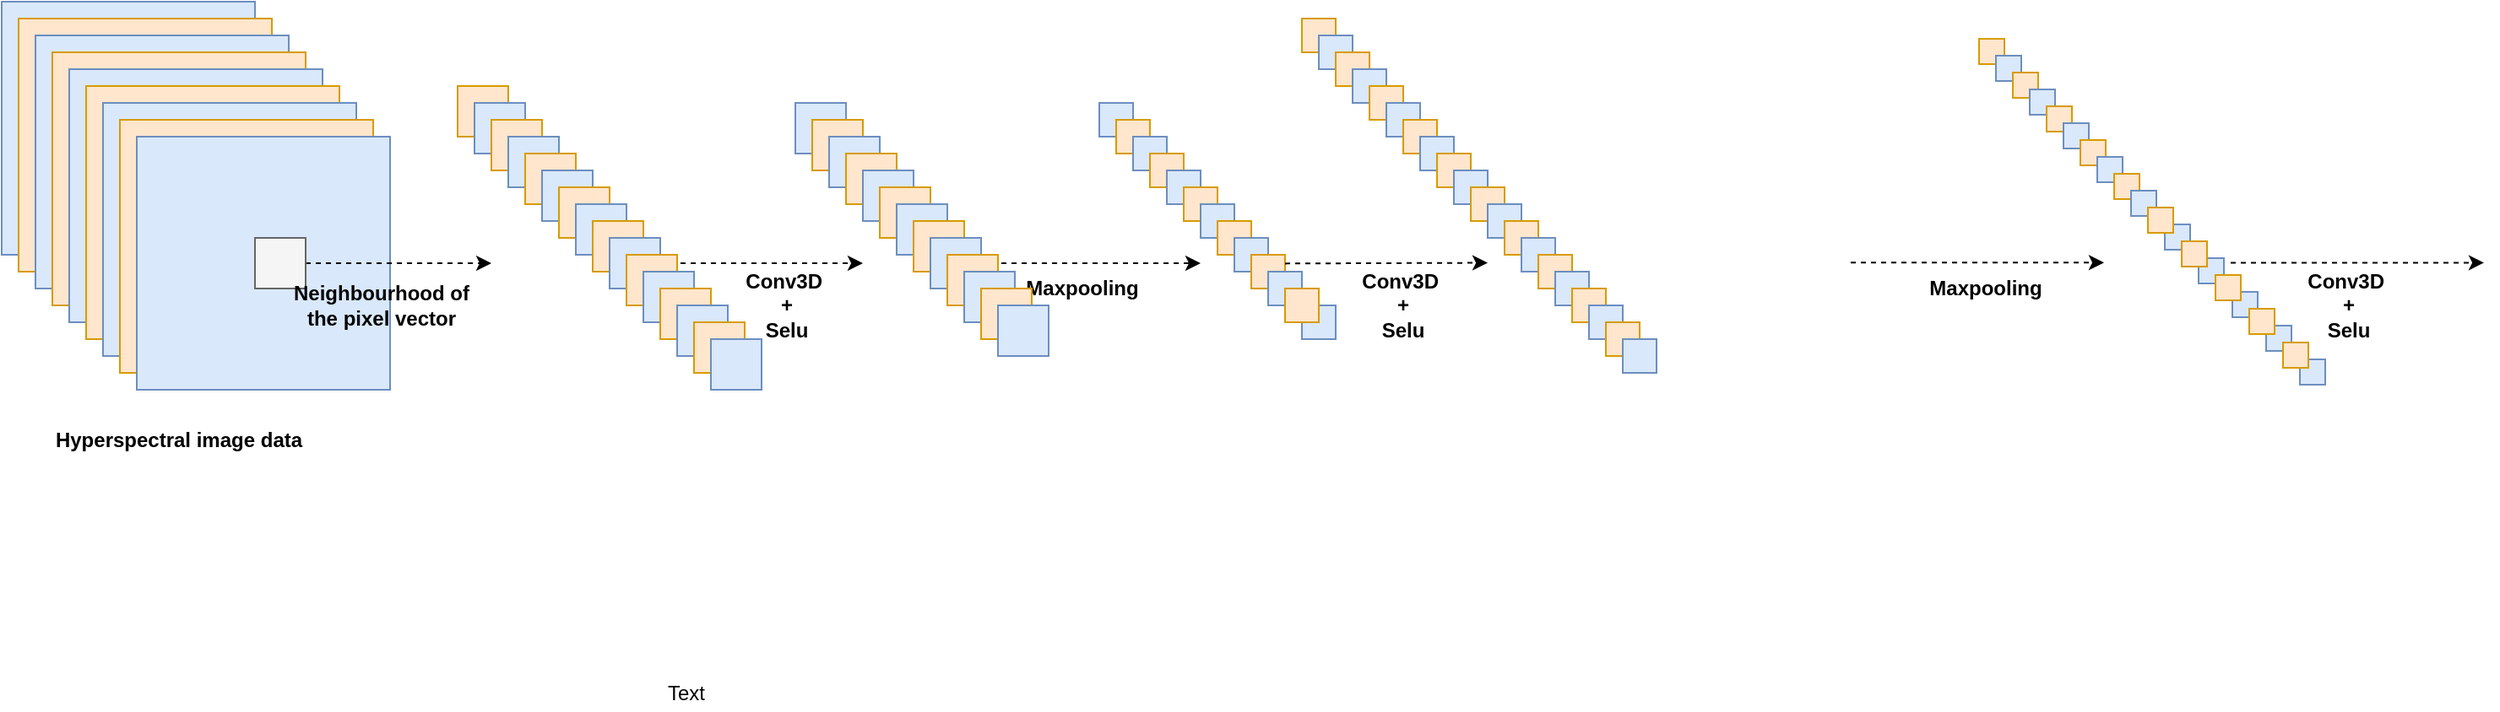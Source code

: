 <mxfile version="13.7.8" type="github">
  <diagram id="l_VRbaYY5x8nG968U9lK" name="Page-1">
    <mxGraphModel dx="1102" dy="582" grid="1" gridSize="10" guides="1" tooltips="1" connect="1" arrows="1" fold="1" page="1" pageScale="1" pageWidth="827" pageHeight="1169" math="0" shadow="0">
      <root>
        <mxCell id="0" />
        <mxCell id="1" parent="0" />
        <mxCell id="CNsvlzbDIOFofRBmc1B0-2" value="" style="whiteSpace=wrap;html=1;aspect=fixed;fillColor=#dae8fc;strokeColor=#6c8ebf;" vertex="1" parent="1">
          <mxGeometry x="30" y="140" width="150" height="150" as="geometry" />
        </mxCell>
        <mxCell id="CNsvlzbDIOFofRBmc1B0-5" value="" style="whiteSpace=wrap;html=1;aspect=fixed;fillColor=#ffe6cc;strokeColor=#d79b00;" vertex="1" parent="1">
          <mxGeometry x="40" y="150" width="150" height="150" as="geometry" />
        </mxCell>
        <mxCell id="CNsvlzbDIOFofRBmc1B0-6" value="" style="whiteSpace=wrap;html=1;aspect=fixed;fillColor=#dae8fc;strokeColor=#6c8ebf;" vertex="1" parent="1">
          <mxGeometry x="50" y="160" width="150" height="150" as="geometry" />
        </mxCell>
        <mxCell id="CNsvlzbDIOFofRBmc1B0-7" value="" style="whiteSpace=wrap;html=1;aspect=fixed;fillColor=#ffe6cc;strokeColor=#d79b00;" vertex="1" parent="1">
          <mxGeometry x="60" y="170" width="150" height="150" as="geometry" />
        </mxCell>
        <mxCell id="CNsvlzbDIOFofRBmc1B0-8" value="" style="whiteSpace=wrap;html=1;aspect=fixed;fillColor=#dae8fc;strokeColor=#6c8ebf;" vertex="1" parent="1">
          <mxGeometry x="70" y="180" width="150" height="150" as="geometry" />
        </mxCell>
        <mxCell id="CNsvlzbDIOFofRBmc1B0-9" value="" style="whiteSpace=wrap;html=1;aspect=fixed;fillColor=#ffe6cc;strokeColor=#d79b00;" vertex="1" parent="1">
          <mxGeometry x="80" y="190" width="150" height="150" as="geometry" />
        </mxCell>
        <mxCell id="CNsvlzbDIOFofRBmc1B0-10" value="" style="whiteSpace=wrap;html=1;aspect=fixed;fillColor=#dae8fc;strokeColor=#6c8ebf;" vertex="1" parent="1">
          <mxGeometry x="90" y="200" width="150" height="150" as="geometry" />
        </mxCell>
        <mxCell id="CNsvlzbDIOFofRBmc1B0-12" value="" style="whiteSpace=wrap;html=1;aspect=fixed;fillColor=#ffe6cc;strokeColor=#d79b00;" vertex="1" parent="1">
          <mxGeometry x="100" y="210" width="150" height="150" as="geometry" />
        </mxCell>
        <mxCell id="CNsvlzbDIOFofRBmc1B0-13" value="" style="whiteSpace=wrap;html=1;aspect=fixed;fillColor=#dae8fc;strokeColor=#6c8ebf;" vertex="1" parent="1">
          <mxGeometry x="110" y="220" width="150" height="150" as="geometry" />
        </mxCell>
        <mxCell id="CNsvlzbDIOFofRBmc1B0-16" value="Hyperspectral image data" style="text;html=1;strokeColor=none;fillColor=none;align=center;verticalAlign=middle;whiteSpace=wrap;rounded=0;fontStyle=1" vertex="1" parent="1">
          <mxGeometry x="55" y="390" width="160" height="20" as="geometry" />
        </mxCell>
        <mxCell id="CNsvlzbDIOFofRBmc1B0-19" value="" style="edgeStyle=orthogonalEdgeStyle;rounded=0;sketch=0;orthogonalLoop=1;jettySize=auto;shadow=0;dashed=1;strokeWidth=1;labelBorderColor=none;html=1;endArrow=classic;endFill=1;metaEdit=1;comic=0;" edge="1" parent="1" source="CNsvlzbDIOFofRBmc1B0-18">
          <mxGeometry relative="1" as="geometry">
            <mxPoint x="320" y="295" as="targetPoint" />
          </mxGeometry>
        </mxCell>
        <mxCell id="CNsvlzbDIOFofRBmc1B0-18" value="" style="whiteSpace=wrap;html=1;aspect=fixed;fillColor=#f5f5f5;strokeColor=#666666;fontColor=#333333;" vertex="1" parent="1">
          <mxGeometry x="180" y="280" width="30" height="30" as="geometry" />
        </mxCell>
        <mxCell id="CNsvlzbDIOFofRBmc1B0-21" value="&lt;span style=&quot;font-weight: 700&quot;&gt;Neighbourhood of the pixel vector&lt;/span&gt;" style="text;html=1;strokeColor=none;fillColor=none;align=center;verticalAlign=middle;whiteSpace=wrap;rounded=0;labelBackgroundColor=none;" vertex="1" parent="1">
          <mxGeometry x="200" y="310" width="110" height="20" as="geometry" />
        </mxCell>
        <mxCell id="CNsvlzbDIOFofRBmc1B0-85" style="edgeStyle=orthogonalEdgeStyle;rounded=0;sketch=0;orthogonalLoop=1;jettySize=auto;html=1;shadow=0;dashed=1;strokeWidth=1;" edge="1" parent="1" source="CNsvlzbDIOFofRBmc1B0-31">
          <mxGeometry relative="1" as="geometry">
            <mxPoint x="540" y="295" as="targetPoint" />
          </mxGeometry>
        </mxCell>
        <mxCell id="CNsvlzbDIOFofRBmc1B0-86" value="Text" style="text;html=1;align=center;verticalAlign=middle;resizable=0;points=[];autosize=1;" vertex="1" parent="1">
          <mxGeometry x="415" y="540" width="40" height="20" as="geometry" />
        </mxCell>
        <mxCell id="CNsvlzbDIOFofRBmc1B0-87" value="Conv3D&amp;nbsp;&lt;br&gt;+ &lt;br&gt;Selu" style="text;html=1;strokeColor=none;fillColor=none;align=center;verticalAlign=middle;whiteSpace=wrap;rounded=0;labelBackgroundColor=none;fontStyle=1" vertex="1" parent="1">
          <mxGeometry x="455" y="310" width="80" height="20" as="geometry" />
        </mxCell>
        <mxCell id="CNsvlzbDIOFofRBmc1B0-115" style="rounded=0;comic=0;sketch=0;orthogonalLoop=1;jettySize=auto;html=1;shadow=0;dashed=1;endArrow=classic;endFill=1;strokeWidth=1;" edge="1" parent="1" source="CNsvlzbDIOFofRBmc1B0-97">
          <mxGeometry relative="1" as="geometry">
            <mxPoint x="740" y="295" as="targetPoint" />
          </mxGeometry>
        </mxCell>
        <mxCell id="CNsvlzbDIOFofRBmc1B0-118" value="Conv3D&amp;nbsp;&lt;br&gt;+ &lt;br&gt;Selu" style="text;html=1;strokeColor=none;fillColor=none;align=center;verticalAlign=middle;whiteSpace=wrap;rounded=0;labelBackgroundColor=none;fontStyle=1" vertex="1" parent="1">
          <mxGeometry x="820" y="310" width="80" height="20" as="geometry" />
        </mxCell>
        <mxCell id="CNsvlzbDIOFofRBmc1B0-142" style="edgeStyle=orthogonalEdgeStyle;rounded=0;comic=0;sketch=0;orthogonalLoop=1;jettySize=auto;html=1;shadow=0;dashed=1;endArrow=classic;endFill=1;strokeWidth=1;" edge="1" parent="1">
          <mxGeometry relative="1" as="geometry">
            <mxPoint x="1275" y="294.66" as="targetPoint" />
            <mxPoint x="1125" y="294.66" as="sourcePoint" />
          </mxGeometry>
        </mxCell>
        <mxCell id="CNsvlzbDIOFofRBmc1B0-143" value="Maxpooling" style="text;html=1;strokeColor=none;fillColor=none;align=center;verticalAlign=middle;whiteSpace=wrap;rounded=0;labelBackgroundColor=none;fontStyle=1" vertex="1" parent="1">
          <mxGeometry x="1165" y="300" width="80" height="20" as="geometry" />
        </mxCell>
        <mxCell id="CNsvlzbDIOFofRBmc1B0-191" value="" style="group" vertex="1" connectable="0" parent="1">
          <mxGeometry x="1201" y="162" width="205" height="205" as="geometry" />
        </mxCell>
        <mxCell id="CNsvlzbDIOFofRBmc1B0-144" value="" style="whiteSpace=wrap;html=1;aspect=fixed;labelBackgroundColor=none;fillColor=#ffe6cc;strokeColor=#d79b00;" vertex="1" parent="CNsvlzbDIOFofRBmc1B0-191">
          <mxGeometry width="15" height="15" as="geometry" />
        </mxCell>
        <mxCell id="CNsvlzbDIOFofRBmc1B0-146" value="" style="whiteSpace=wrap;html=1;aspect=fixed;labelBackgroundColor=none;fillColor=#dae8fc;strokeColor=#6c8ebf;" vertex="1" parent="CNsvlzbDIOFofRBmc1B0-191">
          <mxGeometry x="10" y="10" width="15" height="15" as="geometry" />
        </mxCell>
        <mxCell id="CNsvlzbDIOFofRBmc1B0-147" value="" style="whiteSpace=wrap;html=1;aspect=fixed;labelBackgroundColor=none;fillColor=#ffe6cc;strokeColor=#d79b00;" vertex="1" parent="CNsvlzbDIOFofRBmc1B0-191">
          <mxGeometry x="20" y="20" width="15" height="15" as="geometry" />
        </mxCell>
        <mxCell id="CNsvlzbDIOFofRBmc1B0-148" value="" style="whiteSpace=wrap;html=1;aspect=fixed;labelBackgroundColor=none;fillColor=#dae8fc;strokeColor=#6c8ebf;" vertex="1" parent="CNsvlzbDIOFofRBmc1B0-191">
          <mxGeometry x="30" y="30" width="15" height="15" as="geometry" />
        </mxCell>
        <mxCell id="CNsvlzbDIOFofRBmc1B0-149" value="" style="whiteSpace=wrap;html=1;aspect=fixed;labelBackgroundColor=none;fillColor=#ffe6cc;strokeColor=#d79b00;" vertex="1" parent="CNsvlzbDIOFofRBmc1B0-191">
          <mxGeometry x="40" y="40" width="15" height="15" as="geometry" />
        </mxCell>
        <mxCell id="CNsvlzbDIOFofRBmc1B0-150" value="" style="whiteSpace=wrap;html=1;aspect=fixed;labelBackgroundColor=none;fillColor=#dae8fc;strokeColor=#6c8ebf;" vertex="1" parent="CNsvlzbDIOFofRBmc1B0-191">
          <mxGeometry x="50" y="50" width="15" height="15" as="geometry" />
        </mxCell>
        <mxCell id="CNsvlzbDIOFofRBmc1B0-151" value="" style="whiteSpace=wrap;html=1;aspect=fixed;labelBackgroundColor=none;fillColor=#ffe6cc;strokeColor=#d79b00;" vertex="1" parent="CNsvlzbDIOFofRBmc1B0-191">
          <mxGeometry x="60" y="60" width="15" height="15" as="geometry" />
        </mxCell>
        <mxCell id="CNsvlzbDIOFofRBmc1B0-152" value="" style="whiteSpace=wrap;html=1;aspect=fixed;labelBackgroundColor=none;fillColor=#dae8fc;strokeColor=#6c8ebf;" vertex="1" parent="CNsvlzbDIOFofRBmc1B0-191">
          <mxGeometry x="70" y="70" width="15" height="15" as="geometry" />
        </mxCell>
        <mxCell id="CNsvlzbDIOFofRBmc1B0-153" value="" style="whiteSpace=wrap;html=1;aspect=fixed;labelBackgroundColor=none;fillColor=#ffe6cc;strokeColor=#d79b00;" vertex="1" parent="CNsvlzbDIOFofRBmc1B0-191">
          <mxGeometry x="80" y="80" width="15" height="15" as="geometry" />
        </mxCell>
        <mxCell id="CNsvlzbDIOFofRBmc1B0-154" value="" style="whiteSpace=wrap;html=1;aspect=fixed;labelBackgroundColor=none;fillColor=#dae8fc;strokeColor=#6c8ebf;" vertex="1" parent="CNsvlzbDIOFofRBmc1B0-191">
          <mxGeometry x="90" y="90" width="15" height="15" as="geometry" />
        </mxCell>
        <mxCell id="CNsvlzbDIOFofRBmc1B0-155" value="" style="whiteSpace=wrap;html=1;aspect=fixed;labelBackgroundColor=none;" vertex="1" parent="CNsvlzbDIOFofRBmc1B0-191">
          <mxGeometry x="100" y="100" width="15" height="15" as="geometry" />
        </mxCell>
        <mxCell id="CNsvlzbDIOFofRBmc1B0-156" value="" style="whiteSpace=wrap;html=1;aspect=fixed;labelBackgroundColor=none;fillColor=#dae8fc;strokeColor=#6c8ebf;" vertex="1" parent="CNsvlzbDIOFofRBmc1B0-191">
          <mxGeometry x="110" y="110" width="15" height="15" as="geometry" />
        </mxCell>
        <mxCell id="CNsvlzbDIOFofRBmc1B0-157" value="" style="whiteSpace=wrap;html=1;aspect=fixed;labelBackgroundColor=none;" vertex="1" parent="CNsvlzbDIOFofRBmc1B0-191">
          <mxGeometry x="120" y="120" width="15" height="15" as="geometry" />
        </mxCell>
        <mxCell id="CNsvlzbDIOFofRBmc1B0-158" value="" style="whiteSpace=wrap;html=1;aspect=fixed;labelBackgroundColor=none;fillColor=#dae8fc;strokeColor=#6c8ebf;" vertex="1" parent="CNsvlzbDIOFofRBmc1B0-191">
          <mxGeometry x="130" y="130" width="15" height="15" as="geometry" />
        </mxCell>
        <mxCell id="CNsvlzbDIOFofRBmc1B0-159" value="" style="whiteSpace=wrap;html=1;aspect=fixed;labelBackgroundColor=none;" vertex="1" parent="CNsvlzbDIOFofRBmc1B0-191">
          <mxGeometry x="140" y="140" width="15" height="15" as="geometry" />
        </mxCell>
        <mxCell id="CNsvlzbDIOFofRBmc1B0-160" value="" style="whiteSpace=wrap;html=1;aspect=fixed;labelBackgroundColor=none;fillColor=#dae8fc;strokeColor=#6c8ebf;" vertex="1" parent="CNsvlzbDIOFofRBmc1B0-191">
          <mxGeometry x="150" y="150" width="15" height="15" as="geometry" />
        </mxCell>
        <mxCell id="CNsvlzbDIOFofRBmc1B0-161" value="" style="whiteSpace=wrap;html=1;aspect=fixed;labelBackgroundColor=none;" vertex="1" parent="CNsvlzbDIOFofRBmc1B0-191">
          <mxGeometry x="160" y="160" width="15" height="15" as="geometry" />
        </mxCell>
        <mxCell id="CNsvlzbDIOFofRBmc1B0-162" value="" style="whiteSpace=wrap;html=1;aspect=fixed;labelBackgroundColor=none;fillColor=#dae8fc;strokeColor=#6c8ebf;" vertex="1" parent="CNsvlzbDIOFofRBmc1B0-191">
          <mxGeometry x="170" y="170" width="15" height="15" as="geometry" />
        </mxCell>
        <mxCell id="CNsvlzbDIOFofRBmc1B0-163" value="" style="whiteSpace=wrap;html=1;aspect=fixed;labelBackgroundColor=none;" vertex="1" parent="CNsvlzbDIOFofRBmc1B0-191">
          <mxGeometry x="180" y="180" width="15" height="15" as="geometry" />
        </mxCell>
        <mxCell id="CNsvlzbDIOFofRBmc1B0-164" value="" style="whiteSpace=wrap;html=1;aspect=fixed;labelBackgroundColor=none;fillColor=#dae8fc;strokeColor=#6c8ebf;" vertex="1" parent="CNsvlzbDIOFofRBmc1B0-191">
          <mxGeometry x="190" y="190" width="15" height="15" as="geometry" />
        </mxCell>
        <mxCell id="CNsvlzbDIOFofRBmc1B0-165" value="" style="whiteSpace=wrap;html=1;aspect=fixed;labelBackgroundColor=none;fillColor=#ffe6cc;strokeColor=#d79b00;" vertex="1" parent="CNsvlzbDIOFofRBmc1B0-191">
          <mxGeometry x="180" y="180" width="15" height="15" as="geometry" />
        </mxCell>
        <mxCell id="CNsvlzbDIOFofRBmc1B0-166" value="" style="whiteSpace=wrap;html=1;aspect=fixed;labelBackgroundColor=none;fillColor=#ffe6cc;strokeColor=#d79b00;" vertex="1" parent="CNsvlzbDIOFofRBmc1B0-191">
          <mxGeometry x="160" y="160" width="15" height="15" as="geometry" />
        </mxCell>
        <mxCell id="CNsvlzbDIOFofRBmc1B0-167" value="" style="whiteSpace=wrap;html=1;aspect=fixed;labelBackgroundColor=none;fillColor=#ffe6cc;strokeColor=#d79b00;" vertex="1" parent="CNsvlzbDIOFofRBmc1B0-191">
          <mxGeometry x="140" y="140" width="15" height="15" as="geometry" />
        </mxCell>
        <mxCell id="CNsvlzbDIOFofRBmc1B0-168" value="" style="whiteSpace=wrap;html=1;aspect=fixed;labelBackgroundColor=none;fillColor=#ffe6cc;strokeColor=#d79b00;" vertex="1" parent="CNsvlzbDIOFofRBmc1B0-191">
          <mxGeometry x="120" y="120" width="15" height="15" as="geometry" />
        </mxCell>
        <mxCell id="CNsvlzbDIOFofRBmc1B0-169" value="" style="whiteSpace=wrap;html=1;aspect=fixed;labelBackgroundColor=none;fillColor=#ffe6cc;strokeColor=#d79b00;" vertex="1" parent="CNsvlzbDIOFofRBmc1B0-191">
          <mxGeometry x="100" y="100" width="15" height="15" as="geometry" />
        </mxCell>
        <mxCell id="CNsvlzbDIOFofRBmc1B0-194" value="" style="group" vertex="1" connectable="0" parent="1">
          <mxGeometry x="680" y="200" width="140" height="140" as="geometry" />
        </mxCell>
        <mxCell id="CNsvlzbDIOFofRBmc1B0-114" value="" style="whiteSpace=wrap;html=1;aspect=fixed;labelBackgroundColor=none;fillColor=#dae8fc;strokeColor=#6c8ebf;" vertex="1" parent="CNsvlzbDIOFofRBmc1B0-194">
          <mxGeometry x="120" y="120" width="20" height="20" as="geometry" />
        </mxCell>
        <mxCell id="CNsvlzbDIOFofRBmc1B0-193" value="" style="group" vertex="1" connectable="0" parent="CNsvlzbDIOFofRBmc1B0-194">
          <mxGeometry width="130" height="130" as="geometry" />
        </mxCell>
        <mxCell id="CNsvlzbDIOFofRBmc1B0-102" value="" style="whiteSpace=wrap;html=1;aspect=fixed;labelBackgroundColor=none;fillColor=#dae8fc;strokeColor=#6c8ebf;" vertex="1" parent="CNsvlzbDIOFofRBmc1B0-193">
          <mxGeometry width="20" height="20" as="geometry" />
        </mxCell>
        <mxCell id="CNsvlzbDIOFofRBmc1B0-103" value="" style="whiteSpace=wrap;html=1;aspect=fixed;labelBackgroundColor=none;fillColor=#ffe6cc;strokeColor=#d79b00;" vertex="1" parent="CNsvlzbDIOFofRBmc1B0-193">
          <mxGeometry x="10" y="10" width="20" height="20" as="geometry" />
        </mxCell>
        <mxCell id="CNsvlzbDIOFofRBmc1B0-104" value="" style="whiteSpace=wrap;html=1;aspect=fixed;labelBackgroundColor=none;fillColor=#dae8fc;strokeColor=#6c8ebf;" vertex="1" parent="CNsvlzbDIOFofRBmc1B0-193">
          <mxGeometry x="20" y="20" width="20" height="20" as="geometry" />
        </mxCell>
        <mxCell id="CNsvlzbDIOFofRBmc1B0-105" value="" style="whiteSpace=wrap;html=1;aspect=fixed;labelBackgroundColor=none;fillColor=#ffe6cc;strokeColor=#d79b00;" vertex="1" parent="CNsvlzbDIOFofRBmc1B0-193">
          <mxGeometry x="30" y="30" width="20" height="20" as="geometry" />
        </mxCell>
        <mxCell id="CNsvlzbDIOFofRBmc1B0-106" value="" style="whiteSpace=wrap;html=1;aspect=fixed;labelBackgroundColor=none;fillColor=#dae8fc;strokeColor=#6c8ebf;" vertex="1" parent="CNsvlzbDIOFofRBmc1B0-193">
          <mxGeometry x="40" y="40" width="20" height="20" as="geometry" />
        </mxCell>
        <mxCell id="CNsvlzbDIOFofRBmc1B0-107" value="" style="whiteSpace=wrap;html=1;aspect=fixed;labelBackgroundColor=none;fillColor=#ffe6cc;strokeColor=#d79b00;" vertex="1" parent="CNsvlzbDIOFofRBmc1B0-193">
          <mxGeometry x="50" y="50" width="20" height="20" as="geometry" />
        </mxCell>
        <mxCell id="CNsvlzbDIOFofRBmc1B0-108" value="" style="whiteSpace=wrap;html=1;aspect=fixed;labelBackgroundColor=none;fillColor=#dae8fc;strokeColor=#6c8ebf;" vertex="1" parent="CNsvlzbDIOFofRBmc1B0-193">
          <mxGeometry x="60" y="60" width="20" height="20" as="geometry" />
        </mxCell>
        <mxCell id="CNsvlzbDIOFofRBmc1B0-109" value="" style="whiteSpace=wrap;html=1;aspect=fixed;labelBackgroundColor=none;fillColor=#ffe6cc;strokeColor=#d79b00;" vertex="1" parent="CNsvlzbDIOFofRBmc1B0-193">
          <mxGeometry x="70" y="70" width="20" height="20" as="geometry" />
        </mxCell>
        <mxCell id="CNsvlzbDIOFofRBmc1B0-110" value="" style="whiteSpace=wrap;html=1;aspect=fixed;labelBackgroundColor=none;fillColor=#dae8fc;strokeColor=#6c8ebf;" vertex="1" parent="CNsvlzbDIOFofRBmc1B0-193">
          <mxGeometry x="80" y="80" width="20" height="20" as="geometry" />
        </mxCell>
        <mxCell id="CNsvlzbDIOFofRBmc1B0-111" value="" style="whiteSpace=wrap;html=1;aspect=fixed;labelBackgroundColor=none;fillColor=#ffe6cc;strokeColor=#d79b00;" vertex="1" parent="CNsvlzbDIOFofRBmc1B0-193">
          <mxGeometry x="90" y="90" width="20" height="20" as="geometry" />
        </mxCell>
        <mxCell id="CNsvlzbDIOFofRBmc1B0-112" value="" style="whiteSpace=wrap;html=1;aspect=fixed;labelBackgroundColor=none;fillColor=#dae8fc;strokeColor=#6c8ebf;" vertex="1" parent="CNsvlzbDIOFofRBmc1B0-193">
          <mxGeometry x="100" y="100" width="20" height="20" as="geometry" />
        </mxCell>
        <mxCell id="CNsvlzbDIOFofRBmc1B0-113" value="" style="whiteSpace=wrap;html=1;aspect=fixed;labelBackgroundColor=none;fillColor=#ffe6cc;strokeColor=#d79b00;" vertex="1" parent="CNsvlzbDIOFofRBmc1B0-193">
          <mxGeometry x="110" y="110" width="20" height="20" as="geometry" />
        </mxCell>
        <mxCell id="CNsvlzbDIOFofRBmc1B0-116" value="Maxpooling" style="text;html=1;strokeColor=none;fillColor=none;align=center;verticalAlign=middle;whiteSpace=wrap;rounded=0;labelBackgroundColor=none;fontStyle=1" vertex="1" parent="CNsvlzbDIOFofRBmc1B0-193">
          <mxGeometry x="-50" y="100" width="80" height="20" as="geometry" />
        </mxCell>
        <mxCell id="CNsvlzbDIOFofRBmc1B0-196" value="" style="group" vertex="1" connectable="0" parent="1">
          <mxGeometry x="300" y="190" width="180" height="180" as="geometry" />
        </mxCell>
        <mxCell id="CNsvlzbDIOFofRBmc1B0-22" value="" style="whiteSpace=wrap;html=1;aspect=fixed;labelBackgroundColor=none;fillColor=#ffe6cc;strokeColor=#d79b00;" vertex="1" parent="CNsvlzbDIOFofRBmc1B0-196">
          <mxGeometry width="30" height="30" as="geometry" />
        </mxCell>
        <mxCell id="CNsvlzbDIOFofRBmc1B0-23" value="" style="whiteSpace=wrap;html=1;aspect=fixed;labelBackgroundColor=none;fillColor=#dae8fc;strokeColor=#6c8ebf;" vertex="1" parent="CNsvlzbDIOFofRBmc1B0-196">
          <mxGeometry x="10" y="10" width="30" height="30" as="geometry" />
        </mxCell>
        <mxCell id="CNsvlzbDIOFofRBmc1B0-24" value="" style="whiteSpace=wrap;html=1;aspect=fixed;labelBackgroundColor=none;fillColor=#ffe6cc;strokeColor=#d79b00;" vertex="1" parent="CNsvlzbDIOFofRBmc1B0-196">
          <mxGeometry x="20" y="20" width="30" height="30" as="geometry" />
        </mxCell>
        <mxCell id="CNsvlzbDIOFofRBmc1B0-25" value="" style="whiteSpace=wrap;html=1;aspect=fixed;labelBackgroundColor=none;fillColor=#dae8fc;strokeColor=#6c8ebf;" vertex="1" parent="CNsvlzbDIOFofRBmc1B0-196">
          <mxGeometry x="30" y="30" width="30" height="30" as="geometry" />
        </mxCell>
        <mxCell id="CNsvlzbDIOFofRBmc1B0-26" value="" style="whiteSpace=wrap;html=1;aspect=fixed;labelBackgroundColor=none;fillColor=#ffe6cc;strokeColor=#d79b00;" vertex="1" parent="CNsvlzbDIOFofRBmc1B0-196">
          <mxGeometry x="40" y="40" width="30" height="30" as="geometry" />
        </mxCell>
        <mxCell id="CNsvlzbDIOFofRBmc1B0-27" value="" style="whiteSpace=wrap;html=1;aspect=fixed;labelBackgroundColor=none;fillColor=#dae8fc;strokeColor=#6c8ebf;" vertex="1" parent="CNsvlzbDIOFofRBmc1B0-196">
          <mxGeometry x="50" y="50" width="30" height="30" as="geometry" />
        </mxCell>
        <mxCell id="CNsvlzbDIOFofRBmc1B0-28" value="" style="whiteSpace=wrap;html=1;aspect=fixed;labelBackgroundColor=none;fillColor=#ffe6cc;strokeColor=#d79b00;" vertex="1" parent="CNsvlzbDIOFofRBmc1B0-196">
          <mxGeometry x="60" y="60" width="30" height="30" as="geometry" />
        </mxCell>
        <mxCell id="CNsvlzbDIOFofRBmc1B0-29" value="" style="whiteSpace=wrap;html=1;aspect=fixed;labelBackgroundColor=none;fillColor=#dae8fc;strokeColor=#6c8ebf;" vertex="1" parent="CNsvlzbDIOFofRBmc1B0-196">
          <mxGeometry x="70" y="70" width="30" height="30" as="geometry" />
        </mxCell>
        <mxCell id="CNsvlzbDIOFofRBmc1B0-30" value="" style="whiteSpace=wrap;html=1;aspect=fixed;labelBackgroundColor=none;fillColor=#ffe6cc;strokeColor=#d79b00;" vertex="1" parent="CNsvlzbDIOFofRBmc1B0-196">
          <mxGeometry x="80" y="80" width="30" height="30" as="geometry" />
        </mxCell>
        <mxCell id="CNsvlzbDIOFofRBmc1B0-31" value="" style="whiteSpace=wrap;html=1;aspect=fixed;labelBackgroundColor=none;fillColor=#dae8fc;strokeColor=#6c8ebf;" vertex="1" parent="CNsvlzbDIOFofRBmc1B0-196">
          <mxGeometry x="90" y="90" width="30" height="30" as="geometry" />
        </mxCell>
        <mxCell id="CNsvlzbDIOFofRBmc1B0-32" value="" style="whiteSpace=wrap;html=1;aspect=fixed;labelBackgroundColor=none;fillColor=#ffe6cc;strokeColor=#d79b00;" vertex="1" parent="CNsvlzbDIOFofRBmc1B0-196">
          <mxGeometry x="100" y="100" width="30" height="30" as="geometry" />
        </mxCell>
        <mxCell id="CNsvlzbDIOFofRBmc1B0-33" value="" style="whiteSpace=wrap;html=1;aspect=fixed;labelBackgroundColor=none;fillColor=#dae8fc;strokeColor=#6c8ebf;" vertex="1" parent="CNsvlzbDIOFofRBmc1B0-196">
          <mxGeometry x="110" y="110" width="30" height="30" as="geometry" />
        </mxCell>
        <mxCell id="CNsvlzbDIOFofRBmc1B0-34" value="" style="whiteSpace=wrap;html=1;aspect=fixed;labelBackgroundColor=none;fillColor=#ffe6cc;strokeColor=#d79b00;" vertex="1" parent="CNsvlzbDIOFofRBmc1B0-196">
          <mxGeometry x="120" y="120" width="30" height="30" as="geometry" />
        </mxCell>
        <mxCell id="CNsvlzbDIOFofRBmc1B0-35" value="" style="whiteSpace=wrap;html=1;aspect=fixed;labelBackgroundColor=none;fillColor=#dae8fc;strokeColor=#6c8ebf;" vertex="1" parent="CNsvlzbDIOFofRBmc1B0-196">
          <mxGeometry x="130" y="130" width="30" height="30" as="geometry" />
        </mxCell>
        <mxCell id="CNsvlzbDIOFofRBmc1B0-36" value="" style="whiteSpace=wrap;html=1;aspect=fixed;labelBackgroundColor=none;fillColor=#ffe6cc;strokeColor=#d79b00;" vertex="1" parent="CNsvlzbDIOFofRBmc1B0-196">
          <mxGeometry x="140" y="140" width="30" height="30" as="geometry" />
        </mxCell>
        <mxCell id="CNsvlzbDIOFofRBmc1B0-37" value="" style="whiteSpace=wrap;html=1;aspect=fixed;labelBackgroundColor=none;fillColor=#dae8fc;strokeColor=#6c8ebf;" vertex="1" parent="CNsvlzbDIOFofRBmc1B0-196">
          <mxGeometry x="150" y="150" width="30" height="30" as="geometry" />
        </mxCell>
        <mxCell id="CNsvlzbDIOFofRBmc1B0-197" style="edgeStyle=orthogonalEdgeStyle;rounded=0;comic=0;sketch=0;orthogonalLoop=1;jettySize=auto;html=1;shadow=0;dashed=1;endArrow=classic;endFill=1;strokeWidth=1;" edge="1" parent="1">
          <mxGeometry relative="1" as="geometry">
            <mxPoint x="1500" y="294.71" as="targetPoint" />
            <mxPoint x="1350" y="294.71" as="sourcePoint" />
          </mxGeometry>
        </mxCell>
        <mxCell id="CNsvlzbDIOFofRBmc1B0-198" value="Conv3D&amp;nbsp;&lt;br&gt;+ &lt;br&gt;Selu" style="text;html=1;strokeColor=none;fillColor=none;align=center;verticalAlign=middle;whiteSpace=wrap;rounded=0;labelBackgroundColor=none;fontStyle=1" vertex="1" parent="1">
          <mxGeometry x="1380" y="310" width="80" height="20" as="geometry" />
        </mxCell>
        <mxCell id="CNsvlzbDIOFofRBmc1B0-202" value="" style="group" vertex="1" connectable="0" parent="1">
          <mxGeometry x="500" y="200" width="150" height="150" as="geometry" />
        </mxCell>
        <mxCell id="CNsvlzbDIOFofRBmc1B0-200" value="" style="group" vertex="1" connectable="0" parent="CNsvlzbDIOFofRBmc1B0-202">
          <mxGeometry width="150" height="150" as="geometry" />
        </mxCell>
        <mxCell id="CNsvlzbDIOFofRBmc1B0-195" value="" style="group" vertex="1" connectable="0" parent="CNsvlzbDIOFofRBmc1B0-200">
          <mxGeometry width="150" height="150" as="geometry" />
        </mxCell>
        <mxCell id="CNsvlzbDIOFofRBmc1B0-88" value="" style="whiteSpace=wrap;html=1;aspect=fixed;labelBackgroundColor=none;fillColor=#dae8fc;strokeColor=#6c8ebf;" vertex="1" parent="CNsvlzbDIOFofRBmc1B0-195">
          <mxGeometry width="30" height="30" as="geometry" />
        </mxCell>
        <mxCell id="CNsvlzbDIOFofRBmc1B0-90" value="" style="whiteSpace=wrap;html=1;aspect=fixed;labelBackgroundColor=none;fillColor=#ffe6cc;strokeColor=#d79b00;" vertex="1" parent="CNsvlzbDIOFofRBmc1B0-195">
          <mxGeometry x="10" y="10" width="30" height="30" as="geometry" />
        </mxCell>
        <mxCell id="CNsvlzbDIOFofRBmc1B0-91" value="" style="whiteSpace=wrap;html=1;aspect=fixed;labelBackgroundColor=none;fillColor=#dae8fc;strokeColor=#6c8ebf;" vertex="1" parent="CNsvlzbDIOFofRBmc1B0-195">
          <mxGeometry x="20" y="20" width="30" height="30" as="geometry" />
        </mxCell>
        <mxCell id="CNsvlzbDIOFofRBmc1B0-92" value="" style="whiteSpace=wrap;html=1;aspect=fixed;labelBackgroundColor=none;fillColor=#ffe6cc;strokeColor=#d79b00;" vertex="1" parent="CNsvlzbDIOFofRBmc1B0-195">
          <mxGeometry x="30" y="30" width="30" height="30" as="geometry" />
        </mxCell>
        <mxCell id="CNsvlzbDIOFofRBmc1B0-93" value="" style="whiteSpace=wrap;html=1;aspect=fixed;labelBackgroundColor=none;fillColor=#dae8fc;strokeColor=#6c8ebf;" vertex="1" parent="CNsvlzbDIOFofRBmc1B0-195">
          <mxGeometry x="40" y="40" width="30" height="30" as="geometry" />
        </mxCell>
        <mxCell id="CNsvlzbDIOFofRBmc1B0-94" value="" style="whiteSpace=wrap;html=1;aspect=fixed;labelBackgroundColor=none;fillColor=#ffe6cc;strokeColor=#d79b00;" vertex="1" parent="CNsvlzbDIOFofRBmc1B0-195">
          <mxGeometry x="50" y="50" width="30" height="30" as="geometry" />
        </mxCell>
        <mxCell id="CNsvlzbDIOFofRBmc1B0-95" value="" style="whiteSpace=wrap;html=1;aspect=fixed;labelBackgroundColor=none;fillColor=#dae8fc;strokeColor=#6c8ebf;" vertex="1" parent="CNsvlzbDIOFofRBmc1B0-195">
          <mxGeometry x="60" y="60" width="30" height="30" as="geometry" />
        </mxCell>
        <mxCell id="CNsvlzbDIOFofRBmc1B0-96" value="" style="whiteSpace=wrap;html=1;aspect=fixed;labelBackgroundColor=none;fillColor=#ffe6cc;strokeColor=#d79b00;" vertex="1" parent="CNsvlzbDIOFofRBmc1B0-195">
          <mxGeometry x="70" y="70" width="30" height="30" as="geometry" />
        </mxCell>
        <mxCell id="CNsvlzbDIOFofRBmc1B0-97" value="" style="whiteSpace=wrap;html=1;aspect=fixed;labelBackgroundColor=none;fillColor=#dae8fc;strokeColor=#6c8ebf;" vertex="1" parent="CNsvlzbDIOFofRBmc1B0-195">
          <mxGeometry x="80" y="80" width="30" height="30" as="geometry" />
        </mxCell>
        <mxCell id="CNsvlzbDIOFofRBmc1B0-98" value="" style="whiteSpace=wrap;html=1;aspect=fixed;labelBackgroundColor=none;fillColor=#ffe6cc;strokeColor=#d79b00;" vertex="1" parent="CNsvlzbDIOFofRBmc1B0-195">
          <mxGeometry x="90" y="90" width="30" height="30" as="geometry" />
        </mxCell>
        <mxCell id="CNsvlzbDIOFofRBmc1B0-99" value="" style="whiteSpace=wrap;html=1;aspect=fixed;labelBackgroundColor=none;fillColor=#dae8fc;strokeColor=#6c8ebf;" vertex="1" parent="CNsvlzbDIOFofRBmc1B0-195">
          <mxGeometry x="100" y="100" width="30" height="30" as="geometry" />
        </mxCell>
        <mxCell id="CNsvlzbDIOFofRBmc1B0-100" value="" style="whiteSpace=wrap;html=1;aspect=fixed;labelBackgroundColor=none;fillColor=#ffe6cc;strokeColor=#d79b00;" vertex="1" parent="CNsvlzbDIOFofRBmc1B0-195">
          <mxGeometry x="110" y="110" width="30" height="30" as="geometry" />
        </mxCell>
        <mxCell id="CNsvlzbDIOFofRBmc1B0-101" value="" style="whiteSpace=wrap;html=1;aspect=fixed;labelBackgroundColor=none;fillColor=#dae8fc;strokeColor=#6c8ebf;" vertex="1" parent="CNsvlzbDIOFofRBmc1B0-195">
          <mxGeometry x="120" y="120" width="30" height="30" as="geometry" />
        </mxCell>
        <mxCell id="CNsvlzbDIOFofRBmc1B0-122" value="" style="whiteSpace=wrap;html=1;aspect=fixed;labelBackgroundColor=none;fillColor=#ffe6cc;strokeColor=#d79b00;" vertex="1" parent="1">
          <mxGeometry x="800" y="150" width="20" height="20" as="geometry" />
        </mxCell>
        <mxCell id="CNsvlzbDIOFofRBmc1B0-123" value="" style="whiteSpace=wrap;html=1;aspect=fixed;labelBackgroundColor=none;fillColor=#dae8fc;strokeColor=#6c8ebf;" vertex="1" parent="1">
          <mxGeometry x="810" y="160" width="20" height="20" as="geometry" />
        </mxCell>
        <mxCell id="CNsvlzbDIOFofRBmc1B0-124" value="" style="whiteSpace=wrap;html=1;aspect=fixed;labelBackgroundColor=none;fillColor=#ffe6cc;strokeColor=#d79b00;" vertex="1" parent="1">
          <mxGeometry x="820" y="170" width="20" height="20" as="geometry" />
        </mxCell>
        <mxCell id="CNsvlzbDIOFofRBmc1B0-125" value="" style="whiteSpace=wrap;html=1;aspect=fixed;labelBackgroundColor=none;fillColor=#dae8fc;strokeColor=#6c8ebf;" vertex="1" parent="1">
          <mxGeometry x="830" y="180" width="20" height="20" as="geometry" />
        </mxCell>
        <mxCell id="CNsvlzbDIOFofRBmc1B0-126" value="" style="whiteSpace=wrap;html=1;aspect=fixed;labelBackgroundColor=none;fillColor=#ffe6cc;strokeColor=#d79b00;" vertex="1" parent="1">
          <mxGeometry x="840" y="190" width="20" height="20" as="geometry" />
        </mxCell>
        <mxCell id="CNsvlzbDIOFofRBmc1B0-127" value="" style="whiteSpace=wrap;html=1;aspect=fixed;labelBackgroundColor=none;fillColor=#dae8fc;strokeColor=#6c8ebf;" vertex="1" parent="1">
          <mxGeometry x="850" y="200" width="20" height="20" as="geometry" />
        </mxCell>
        <mxCell id="CNsvlzbDIOFofRBmc1B0-128" value="" style="whiteSpace=wrap;html=1;aspect=fixed;labelBackgroundColor=none;fillColor=#ffe6cc;strokeColor=#d79b00;" vertex="1" parent="1">
          <mxGeometry x="860" y="210" width="20" height="20" as="geometry" />
        </mxCell>
        <mxCell id="CNsvlzbDIOFofRBmc1B0-129" value="" style="whiteSpace=wrap;html=1;aspect=fixed;labelBackgroundColor=none;fillColor=#dae8fc;strokeColor=#6c8ebf;" vertex="1" parent="1">
          <mxGeometry x="870" y="220" width="20" height="20" as="geometry" />
        </mxCell>
        <mxCell id="CNsvlzbDIOFofRBmc1B0-130" value="" style="whiteSpace=wrap;html=1;aspect=fixed;labelBackgroundColor=none;fillColor=#ffe6cc;strokeColor=#d79b00;" vertex="1" parent="1">
          <mxGeometry x="880" y="230" width="20" height="20" as="geometry" />
        </mxCell>
        <mxCell id="CNsvlzbDIOFofRBmc1B0-131" value="" style="whiteSpace=wrap;html=1;aspect=fixed;labelBackgroundColor=none;fillColor=#dae8fc;strokeColor=#6c8ebf;" vertex="1" parent="1">
          <mxGeometry x="890" y="240" width="20" height="20" as="geometry" />
        </mxCell>
        <mxCell id="CNsvlzbDIOFofRBmc1B0-132" value="" style="whiteSpace=wrap;html=1;aspect=fixed;labelBackgroundColor=none;fillColor=#ffe6cc;strokeColor=#d79b00;" vertex="1" parent="1">
          <mxGeometry x="900" y="250" width="20" height="20" as="geometry" />
        </mxCell>
        <mxCell id="CNsvlzbDIOFofRBmc1B0-133" value="" style="whiteSpace=wrap;html=1;aspect=fixed;labelBackgroundColor=none;fillColor=#dae8fc;strokeColor=#6c8ebf;" vertex="1" parent="1">
          <mxGeometry x="910" y="260" width="20" height="20" as="geometry" />
        </mxCell>
        <mxCell id="CNsvlzbDIOFofRBmc1B0-134" value="" style="whiteSpace=wrap;html=1;aspect=fixed;labelBackgroundColor=none;fillColor=#ffe6cc;strokeColor=#d79b00;" vertex="1" parent="1">
          <mxGeometry x="920" y="270" width="20" height="20" as="geometry" />
        </mxCell>
        <mxCell id="CNsvlzbDIOFofRBmc1B0-135" value="" style="whiteSpace=wrap;html=1;aspect=fixed;labelBackgroundColor=none;fillColor=#dae8fc;strokeColor=#6c8ebf;" vertex="1" parent="1">
          <mxGeometry x="930" y="280" width="20" height="20" as="geometry" />
        </mxCell>
        <mxCell id="CNsvlzbDIOFofRBmc1B0-136" value="" style="whiteSpace=wrap;html=1;aspect=fixed;labelBackgroundColor=none;fillColor=#ffe6cc;strokeColor=#d79b00;" vertex="1" parent="1">
          <mxGeometry x="940" y="290" width="20" height="20" as="geometry" />
        </mxCell>
        <mxCell id="CNsvlzbDIOFofRBmc1B0-137" value="" style="whiteSpace=wrap;html=1;aspect=fixed;labelBackgroundColor=none;fillColor=#dae8fc;strokeColor=#6c8ebf;" vertex="1" parent="1">
          <mxGeometry x="950" y="300" width="20" height="20" as="geometry" />
        </mxCell>
        <mxCell id="CNsvlzbDIOFofRBmc1B0-138" value="" style="whiteSpace=wrap;html=1;aspect=fixed;labelBackgroundColor=none;fillColor=#ffe6cc;strokeColor=#d79b00;" vertex="1" parent="1">
          <mxGeometry x="960" y="310" width="20" height="20" as="geometry" />
        </mxCell>
        <mxCell id="CNsvlzbDIOFofRBmc1B0-139" value="" style="whiteSpace=wrap;html=1;aspect=fixed;labelBackgroundColor=none;fillColor=#dae8fc;strokeColor=#6c8ebf;" vertex="1" parent="1">
          <mxGeometry x="970" y="320" width="20" height="20" as="geometry" />
        </mxCell>
        <mxCell id="CNsvlzbDIOFofRBmc1B0-140" value="" style="whiteSpace=wrap;html=1;aspect=fixed;labelBackgroundColor=none;fillColor=#ffe6cc;strokeColor=#d79b00;" vertex="1" parent="1">
          <mxGeometry x="980" y="330" width="20" height="20" as="geometry" />
        </mxCell>
        <mxCell id="CNsvlzbDIOFofRBmc1B0-141" value="" style="whiteSpace=wrap;html=1;aspect=fixed;labelBackgroundColor=none;fillColor=#dae8fc;strokeColor=#6c8ebf;" vertex="1" parent="1">
          <mxGeometry x="990" y="340" width="20" height="20" as="geometry" />
        </mxCell>
        <mxCell id="CNsvlzbDIOFofRBmc1B0-205" style="rounded=0;comic=0;sketch=0;orthogonalLoop=1;jettySize=auto;html=1;shadow=0;dashed=1;endArrow=classic;endFill=1;strokeWidth=1;verticalAlign=middle;" edge="1" parent="1">
          <mxGeometry x="840" y="145.76" as="geometry">
            <mxPoint x="910" y="294.76" as="targetPoint" />
            <mxPoint x="790" y="295.19" as="sourcePoint" />
          </mxGeometry>
        </mxCell>
      </root>
    </mxGraphModel>
  </diagram>
</mxfile>
